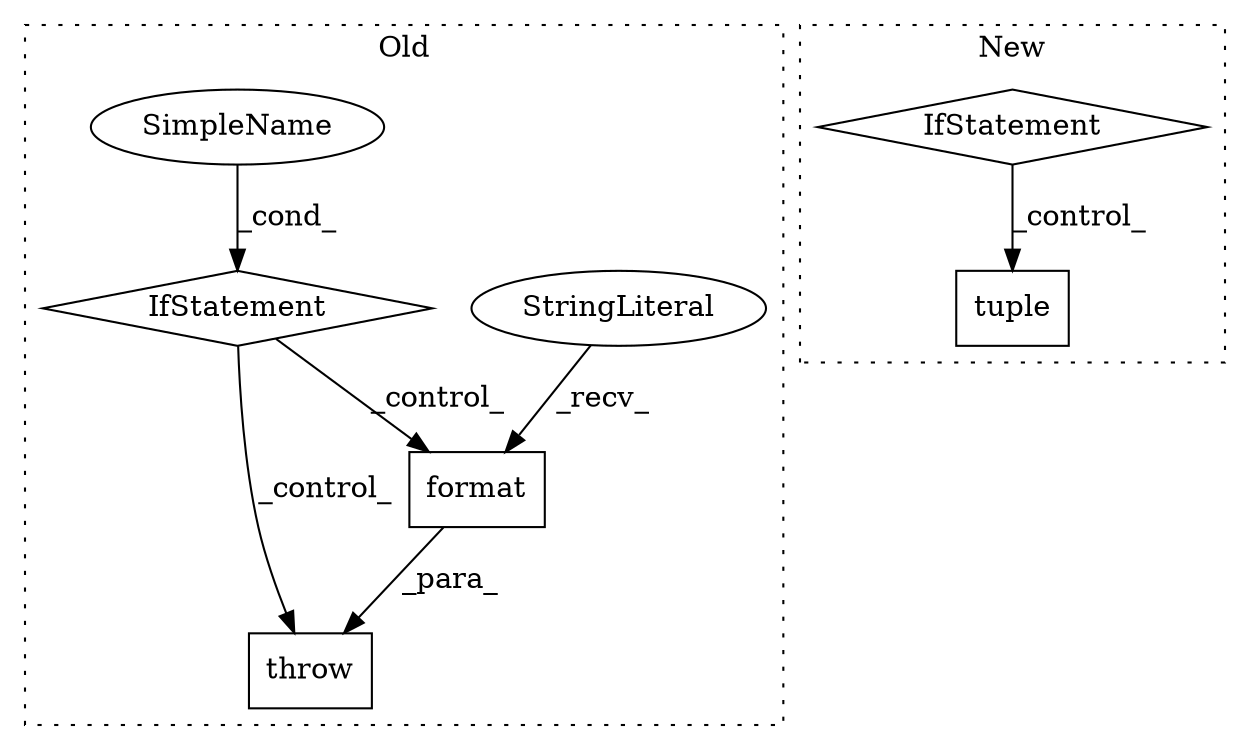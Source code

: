 digraph G {
subgraph cluster0 {
1 [label="format" a="32" s="8914,8931" l="7,1" shape="box"];
3 [label="StringLiteral" a="45" s="8889" l="24" shape="ellipse"];
4 [label="IfStatement" a="25" s="8804,8841" l="4,2" shape="diamond"];
5 [label="SimpleName" a="42" s="" l="" shape="ellipse"];
6 [label="throw" a="53" s="8855" l="6" shape="box"];
label = "Old";
style="dotted";
}
subgraph cluster1 {
2 [label="tuple" a="32" s="9293,9309" l="6,1" shape="box"];
7 [label="IfStatement" a="25" s="9179,9215" l="4,2" shape="diamond"];
label = "New";
style="dotted";
}
1 -> 6 [label="_para_"];
3 -> 1 [label="_recv_"];
4 -> 1 [label="_control_"];
4 -> 6 [label="_control_"];
5 -> 4 [label="_cond_"];
7 -> 2 [label="_control_"];
}